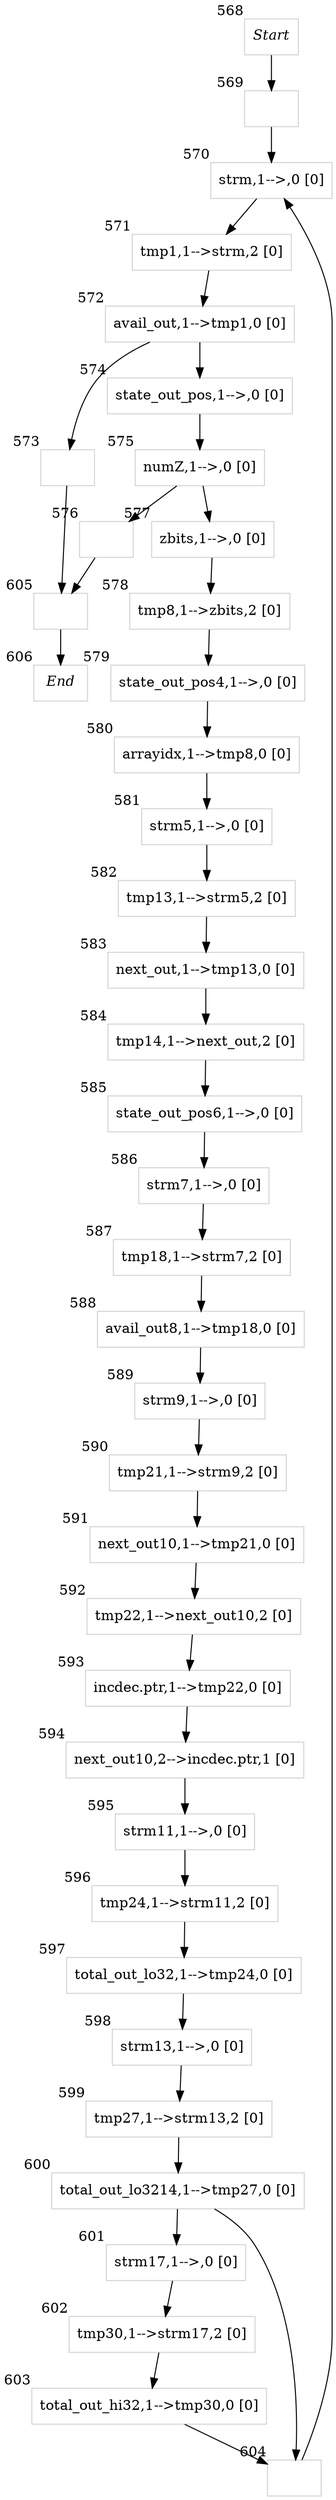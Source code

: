 digraph GPG{
node [shape=box]; 
568[label=<<I>Start</I>>,xlabel="568", color=lightgray, fontcolor=black];
568->569;
569[label="",xlabel="569", color=lightgray, fontcolor=black];
569->570;
570[label="strm,1-->,0 [0]
",xlabel="570", color=lightgray, fontcolor=black];
570->571;
571[label="tmp1,1-->strm,2 [0]
",xlabel="571", color=lightgray, fontcolor=black];
571->572;
572[label="avail_out,1-->tmp1,0 [0]
",xlabel="572", color=lightgray, fontcolor=black];
572->573;
572->574;
573[label="",xlabel="573", color=lightgray, fontcolor=black];
573->605;
574[label="state_out_pos,1-->,0 [0]
",xlabel="574", color=lightgray, fontcolor=black];
574->575;
575[label="numZ,1-->,0 [0]
",xlabel="575", color=lightgray, fontcolor=black];
575->576;
575->577;
576[label="",xlabel="576", color=lightgray, fontcolor=black];
576->605;
577[label="zbits,1-->,0 [0]
",xlabel="577", color=lightgray, fontcolor=black];
577->578;
578[label="tmp8,1-->zbits,2 [0]
",xlabel="578", color=lightgray, fontcolor=black];
578->579;
579[label="state_out_pos4,1-->,0 [0]
",xlabel="579", color=lightgray, fontcolor=black];
579->580;
580[label="arrayidx,1-->tmp8,0 [0]
",xlabel="580", color=lightgray, fontcolor=black];
580->581;
581[label="strm5,1-->,0 [0]
",xlabel="581", color=lightgray, fontcolor=black];
581->582;
582[label="tmp13,1-->strm5,2 [0]
",xlabel="582", color=lightgray, fontcolor=black];
582->583;
583[label="next_out,1-->tmp13,0 [0]
",xlabel="583", color=lightgray, fontcolor=black];
583->584;
584[label="tmp14,1-->next_out,2 [0]
",xlabel="584", color=lightgray, fontcolor=black];
584->585;
585[label="state_out_pos6,1-->,0 [0]
",xlabel="585", color=lightgray, fontcolor=black];
585->586;
586[label="strm7,1-->,0 [0]
",xlabel="586", color=lightgray, fontcolor=black];
586->587;
587[label="tmp18,1-->strm7,2 [0]
",xlabel="587", color=lightgray, fontcolor=black];
587->588;
588[label="avail_out8,1-->tmp18,0 [0]
",xlabel="588", color=lightgray, fontcolor=black];
588->589;
589[label="strm9,1-->,0 [0]
",xlabel="589", color=lightgray, fontcolor=black];
589->590;
590[label="tmp21,1-->strm9,2 [0]
",xlabel="590", color=lightgray, fontcolor=black];
590->591;
591[label="next_out10,1-->tmp21,0 [0]
",xlabel="591", color=lightgray, fontcolor=black];
591->592;
592[label="tmp22,1-->next_out10,2 [0]
",xlabel="592", color=lightgray, fontcolor=black];
592->593;
593[label="incdec.ptr,1-->tmp22,0 [0]
",xlabel="593", color=lightgray, fontcolor=black];
593->594;
594[label="next_out10,2-->incdec.ptr,1 [0]
",xlabel="594", color=lightgray, fontcolor=black];
594->595;
595[label="strm11,1-->,0 [0]
",xlabel="595", color=lightgray, fontcolor=black];
595->596;
596[label="tmp24,1-->strm11,2 [0]
",xlabel="596", color=lightgray, fontcolor=black];
596->597;
597[label="total_out_lo32,1-->tmp24,0 [0]
",xlabel="597", color=lightgray, fontcolor=black];
597->598;
598[label="strm13,1-->,0 [0]
",xlabel="598", color=lightgray, fontcolor=black];
598->599;
599[label="tmp27,1-->strm13,2 [0]
",xlabel="599", color=lightgray, fontcolor=black];
599->600;
600[label="total_out_lo3214,1-->tmp27,0 [0]
",xlabel="600", color=lightgray, fontcolor=black];
600->601;
600->604;
601[label="strm17,1-->,0 [0]
",xlabel="601", color=lightgray, fontcolor=black];
601->602;
602[label="tmp30,1-->strm17,2 [0]
",xlabel="602", color=lightgray, fontcolor=black];
602->603;
603[label="total_out_hi32,1-->tmp30,0 [0]
",xlabel="603", color=lightgray, fontcolor=black];
603->604;
604[label="",xlabel="604", color=lightgray, fontcolor=black];
604->570;
605[label="",xlabel="605", color=lightgray, fontcolor=black];
605->606;
606[label=<<I>End</I>>,xlabel="606", color=lightgray, fontcolor=black];
}